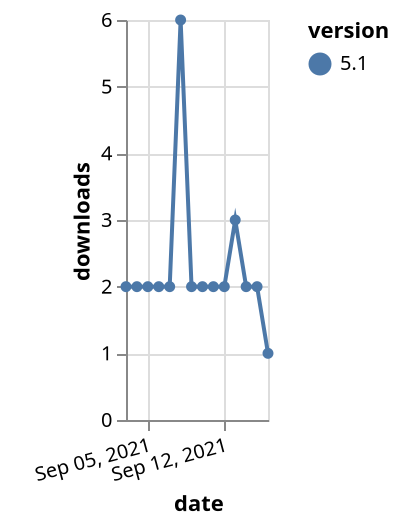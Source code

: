 {"$schema": "https://vega.github.io/schema/vega-lite/v5.json", "description": "A simple bar chart with embedded data.", "data": {"values": [{"date": "2021-09-03", "total": 2833, "delta": 2, "version": "5.1"}, {"date": "2021-09-04", "total": 2835, "delta": 2, "version": "5.1"}, {"date": "2021-09-05", "total": 2837, "delta": 2, "version": "5.1"}, {"date": "2021-09-06", "total": 2839, "delta": 2, "version": "5.1"}, {"date": "2021-09-07", "total": 2841, "delta": 2, "version": "5.1"}, {"date": "2021-09-08", "total": 2847, "delta": 6, "version": "5.1"}, {"date": "2021-09-09", "total": 2849, "delta": 2, "version": "5.1"}, {"date": "2021-09-10", "total": 2851, "delta": 2, "version": "5.1"}, {"date": "2021-09-11", "total": 2853, "delta": 2, "version": "5.1"}, {"date": "2021-09-12", "total": 2855, "delta": 2, "version": "5.1"}, {"date": "2021-09-13", "total": 2858, "delta": 3, "version": "5.1"}, {"date": "2021-09-14", "total": 2860, "delta": 2, "version": "5.1"}, {"date": "2021-09-15", "total": 2862, "delta": 2, "version": "5.1"}, {"date": "2021-09-16", "total": 2863, "delta": 1, "version": "5.1"}]}, "width": "container", "mark": {"type": "line", "point": {"filled": true}}, "encoding": {"x": {"field": "date", "type": "temporal", "timeUnit": "yearmonthdate", "title": "date", "axis": {"labelAngle": -15}}, "y": {"field": "delta", "type": "quantitative", "title": "downloads"}, "color": {"field": "version", "type": "nominal"}, "tooltip": {"field": "delta"}}}